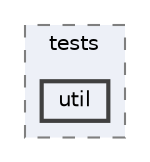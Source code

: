 digraph "env/lib/python3.12/site-packages/pandas/tests/util"
{
 // LATEX_PDF_SIZE
  bgcolor="transparent";
  edge [fontname=Helvetica,fontsize=10,labelfontname=Helvetica,labelfontsize=10];
  node [fontname=Helvetica,fontsize=10,shape=box,height=0.2,width=0.4];
  compound=true
  subgraph clusterdir_91871cae130114fea1adc38d91e4f59c {
    graph [ bgcolor="#edf0f7", pencolor="grey50", label="tests", fontname=Helvetica,fontsize=10 style="filled,dashed", URL="dir_91871cae130114fea1adc38d91e4f59c.html",tooltip=""]
  dir_407c1f00269be0bba06e46cca002a90f [label="util", fillcolor="#edf0f7", color="grey25", style="filled,bold", URL="dir_407c1f00269be0bba06e46cca002a90f.html",tooltip=""];
  }
}
